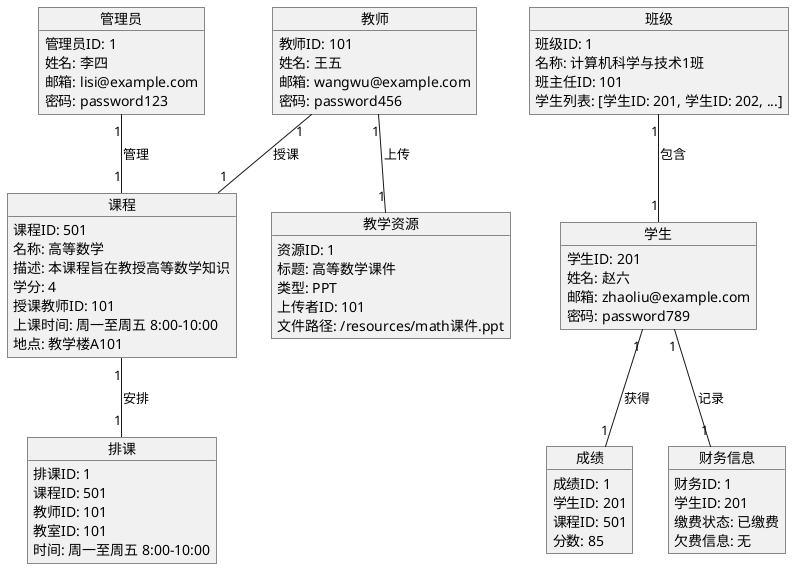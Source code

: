 @startuml

object 管理员 {
    管理员ID: 1
    姓名: 李四
    邮箱: lisi@example.com
    密码: password123
}

object 教师 {
    教师ID: 101
    姓名: 王五
    邮箱: wangwu@example.com
    密码: password456
}

object 学生 {
    学生ID: 201
    姓名: 赵六
    邮箱: zhaoliu@example.com
    密码: password789
}

object 课程 {
    课程ID: 501
    名称: 高等数学
    描述: 本课程旨在教授高等数学知识
    学分: 4
    授课教师ID: 101
    上课时间: 周一至周五 8:00-10:00
    地点: 教学楼A101
}

object 成绩 {
    成绩ID: 1
    学生ID: 201
    课程ID: 501
    分数: 85
}

object 排课 {
    排课ID: 1
    课程ID: 501
    教师ID: 101
    教室ID: 101
    时间: 周一至周五 8:00-10:00
}

object 教学资源 {
    资源ID: 1
    标题: 高等数学课件
    类型: PPT
    上传者ID: 101
    文件路径: /resources/math课件.ppt
}

object 班级 {
    班级ID: 1
    名称: 计算机科学与技术1班
    班主任ID: 101
    学生列表: [学生ID: 201, 学生ID: 202, ...]
}

object 财务信息 {
    财务ID: 1
    学生ID: 201
    缴费状态: 已缴费
    欠费信息: 无
}

管理员 "1" -- "1" 课程 : 管理
教师 "1" -- "1" 课程 : 授课
学生 "1" -- "1" 成绩 : 获得
课程 "1" -- "1" 排课 : 安排
教师 "1" -- "1" 教学资源 : 上传
班级 "1" -- "1" 学生 : 包含
学生 "1" -- "1" 财务信息 : 记录

@enduml